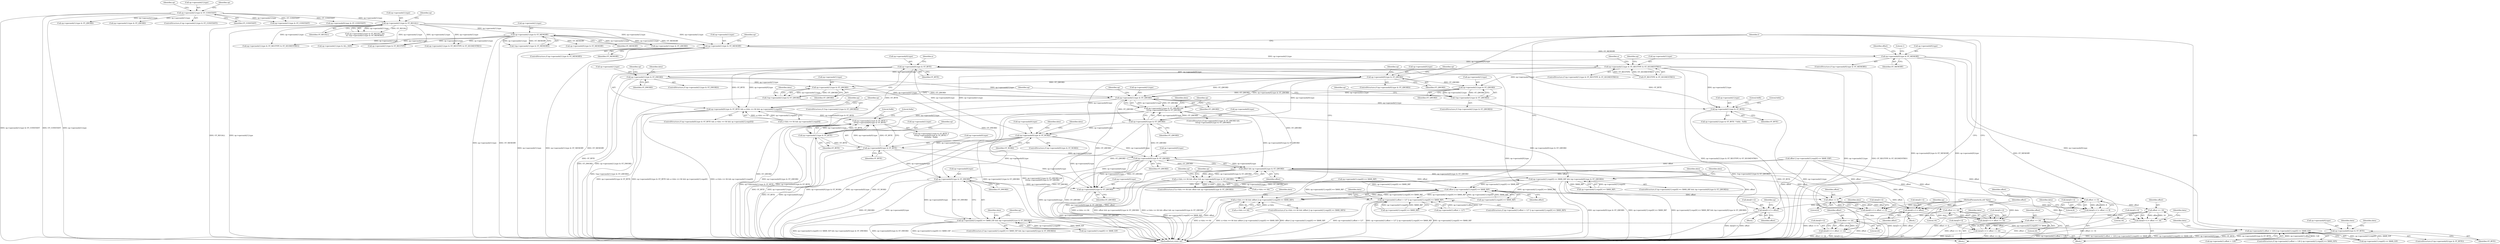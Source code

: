digraph "0_radare2_f17bfd9f1da05f30f23a4dd05e9d2363e1406948@API" {
"1001988" [label="(Call,op->operands[1].type & OT_MEMORY)"];
"1001264" [label="(Call,op->operands[1].type & OT_MEMORY)"];
"1001254" [label="(Call,op->operands[1].type & OT_REGALL)"];
"1000132" [label="(Call,op->operands[1].type & OT_CONSTANT)"];
"1001999" [label="(Call,op->operands[0].type & OT_MEMORY)"];
"1002066" [label="(Call,op->operands[0].type & OT_BYTE)"];
"1002163" [label="(Call,op->operands[0].type & OT_BYTE)"];
"1002162" [label="(Call,op->operands[0].type & OT_BYTE && a->bits == 64 && op->operands[1].regs[0])"];
"1002515" [label="(Call,op->operands[1].type & OT_BYTE ||\n\t\t\t\top->operands[0].type & OT_BYTE)"];
"1002361" [label="(Call,op->operands[0].type & OT_QWORD)"];
"1002373" [label="(Call,op->operands[1].type & OT_QWORD)"];
"1002372" [label="(Call,!(op->operands[1].type & OT_QWORD))"];
"1002448" [label="(Call,op->operands[1].type & OT_QWORD)"];
"1002447" [label="(Call,op->operands[1].type & OT_QWORD &&\n\t\t\t\top->operands[0].type & OT_QWORD)"];
"1002869" [label="(Call,offset && op->operands[0].type & OT_QWORD)"];
"1002863" [label="(Call,a->bits == 64 && offset && op->operands[0].type & OT_QWORD)"];
"1003004" [label="(Call,op->operands[1].regs[0] == X86R_RIP && (op->operands[0].type & OT_QWORD))"];
"1003147" [label="(Call,offset || op->operands[1].regs[0] == X86R_RIP)"];
"1003141" [label="(Call,a->bits == 64 && (offset || op->operands[1].regs[0] == X86R_RIP))"];
"1003161" [label="(Call,data[l++] = offset)"];
"1003168" [label="(Call,op->operands[1].offset > 127 || op->operands[1].regs[0] == X86R_RIP)"];
"1003195" [label="(Call,offset >> 8)"];
"1003190" [label="(Call,data[l++] = offset >> 8)"];
"1003203" [label="(Call,offset >> 16)"];
"1003198" [label="(Call,data[l++] = offset >> 16)"];
"1003211" [label="(Call,offset >> 24)"];
"1003206" [label="(Call,data[l++] = offset >> 24)"];
"1003086" [label="(Call,data[l++] = offset)"];
"1003120" [label="(Call,offset >> 8)"];
"1003115" [label="(Call,data[l++] = offset >> 8)"];
"1003128" [label="(Call,offset >> 16)"];
"1003123" [label="(Call,data[l++] = offset >> 16)"];
"1003136" [label="(Call,offset >> 24)"];
"1003131" [label="(Call,data[l++] = offset >> 24)"];
"1002457" [label="(Call,op->operands[0].type & OT_QWORD)"];
"1002474" [label="(Call,op->operands[0].type & OT_WORD)"];
"1002525" [label="(Call,op->operands[0].type & OT_BYTE)"];
"1002871" [label="(Call,op->operands[0].type & OT_QWORD)"];
"1002986" [label="(Call,op->operands[0].type & OT_DWORD)"];
"1002974" [label="(Call,op->operands[1].regs[0] == X86R_EIP && (op->operands[0].type & OT_DWORD))"];
"1003093" [label="(Call,op->operands[1].offset > 128 || op->operands[1].regs[0] == X86R_EIP)"];
"1003016" [label="(Call,op->operands[0].type & OT_QWORD)"];
"1002496" [label="(Call,op->operands[1].type & OT_BYTE)"];
"1002516" [label="(Call,op->operands[1].type & OT_BYTE)"];
"1002430" [label="(Call,op->operands[1].type & OT_QWORD)"];
"1002429" [label="(Call,!(op->operands[1].type & OT_QWORD))"];
"1002255" [label="(Call,op->operands[1].type & OT_REGTYPE & OT_SEGMENTREG)"];
"1002411" [label="(Call,op->operands[1].type & OT_DWORD)"];
"1003036" [label="(Identifier,data)"];
"1002474" [label="(Call,op->operands[0].type & OT_WORD)"];
"1003133" [label="(Identifier,data)"];
"1002447" [label="(Call,op->operands[1].type & OT_QWORD &&\n\t\t\t\top->operands[0].type & OT_QWORD)"];
"1002066" [label="(Call,op->operands[0].type & OT_BYTE)"];
"1003211" [label="(Call,offset >> 24)"];
"1002259" [label="(Identifier,op)"];
"1001528" [label="(Call,op->operands[1].type & OT_REGTYPE & OT_SEGMENTREG)"];
"1002475" [label="(Call,op->operands[0].type)"];
"1003016" [label="(Call,op->operands[0].type & OT_QWORD)"];
"1003161" [label="(Call,data[l++] = offset)"];
"1003166" [label="(Identifier,offset)"];
"1002831" [label="(Call,offset || op->operands[1].regs[0] == X86R_EBP)"];
"1002448" [label="(Call,op->operands[1].type & OT_QWORD)"];
"1002533" [label="(Identifier,OT_BYTE)"];
"1002506" [label="(Literal,0x8b)"];
"1002870" [label="(Identifier,offset)"];
"1003207" [label="(Call,data[l++])"];
"1003087" [label="(Call,data[l++])"];
"1003208" [label="(Identifier,data)"];
"1002007" [label="(Identifier,OT_MEMORY)"];
"1002410" [label="(ControlStructure,if (op->operands[1].type & OT_DWORD))"];
"1002994" [label="(Identifier,OT_DWORD)"];
"1002534" [label="(Literal,0x8a)"];
"1003005" [label="(Call,op->operands[1].regs[0] == X86R_RIP)"];
"1003093" [label="(Call,op->operands[1].offset > 128 || op->operands[1].regs[0] == X86R_EIP)"];
"1003189" [label="(Block,)"];
"1002377" [label="(Identifier,op)"];
"1002535" [label="(Literal,0x8b)"];
"1002505" [label="(Literal,0x8a)"];
"1002373" [label="(Call,op->operands[1].type & OT_QWORD)"];
"1003086" [label="(Call,data[l++] = offset)"];
"1001987" [label="(ControlStructure,if (op->operands[1].type & OT_MEMORY))"];
"1002864" [label="(Call,a->bits == 64)"];
"1000132" [label="(Call,op->operands[1].type & OT_CONSTANT)"];
"1003199" [label="(Call,data[l++])"];
"1003092" [label="(ControlStructure,if (op->operands[1].offset > 128 || op->operands[1].regs[0] == X86R_EIP))"];
"1002511" [label="(Identifier,data)"];
"1002430" [label="(Call,op->operands[1].type & OT_QWORD)"];
"1002871" [label="(Call,op->operands[0].type & OT_QWORD)"];
"1001394" [label="(Call,op->operands[1].type & OT_QWORD)"];
"1003028" [label="(Identifier,data)"];
"1003122" [label="(Literal,8)"];
"1003120" [label="(Call,offset >> 8)"];
"1002465" [label="(Identifier,OT_QWORD)"];
"1002163" [label="(Call,op->operands[0].type & OT_BYTE)"];
"1001268" [label="(Identifier,op)"];
"1003149" [label="(Call,op->operands[1].regs[0] == X86R_RIP)"];
"1003116" [label="(Call,data[l++])"];
"1001275" [label="(Call,op->operands[0].type & OT_CONSTANT)"];
"1002389" [label="(Identifier,op)"];
"1003132" [label="(Call,data[l++])"];
"1003216" [label="(MethodReturn,static int)"];
"1003160" [label="(Block,)"];
"1002161" [label="(ControlStructure,if (op->operands[0].type & OT_BYTE && a->bits == 64 && op->operands[1].regs[0]))"];
"1002495" [label="(Call,op->operands[1].type & OT_BYTE ? 0x8a : 0x8b)"];
"1002458" [label="(Call,op->operands[0].type)"];
"1002526" [label="(Call,op->operands[0].type)"];
"1003137" [label="(Identifier,offset)"];
"1003130" [label="(Literal,16)"];
"1002496" [label="(Call,op->operands[1].type & OT_BYTE)"];
"1001265" [label="(Call,op->operands[1].type)"];
"1002164" [label="(Call,op->operands[0].type)"];
"1002482" [label="(Identifier,OT_WORD)"];
"1002429" [label="(Call,!(op->operands[1].type & OT_QWORD))"];
"1002074" [label="(Identifier,OT_BYTE)"];
"1002171" [label="(Identifier,OT_BYTE)"];
"1002172" [label="(Call,a->bits == 64 && op->operands[1].regs[0])"];
"1002469" [label="(Identifier,data)"];
"1002360" [label="(ControlStructure,if (op->operands[0].type & OT_QWORD))"];
"1002986" [label="(Call,op->operands[0].type & OT_DWORD)"];
"1002254" [label="(ControlStructure,if (op->operands[1].type & OT_REGTYPE & OT_SEGMENTREG))"];
"1002515" [label="(Call,op->operands[1].type & OT_BYTE ||\n\t\t\t\top->operands[0].type & OT_BYTE)"];
"1003197" [label="(Literal,8)"];
"1002442" [label="(Identifier,data)"];
"1002486" [label="(Identifier,data)"];
"1002438" [label="(Identifier,OT_QWORD)"];
"1002067" [label="(Call,op->operands[0].type)"];
"1002882" [label="(Call,op->operands[1].regs[0] == X86R_RIP)"];
"1001996" [label="(Identifier,OT_MEMORY)"];
"1002457" [label="(Call,op->operands[0].type & OT_QWORD)"];
"1003167" [label="(ControlStructure,if (op->operands[1].offset > 127 || op->operands[1].regs[0] == X86R_RIP))"];
"1002998" [label="(Identifier,data)"];
"1001263" [label="(Call,!(op->operands[1].type & OT_MEMORY))"];
"1002256" [label="(Call,op->operands[1].type)"];
"1001989" [label="(Call,op->operands[1].type)"];
"1002887" [label="(Identifier,op)"];
"1002415" [label="(Identifier,op)"];
"1002525" [label="(Call,op->operands[0].type & OT_BYTE)"];
"1003010" [label="(Identifier,op)"];
"1003168" [label="(Call,op->operands[1].offset > 127 || op->operands[1].regs[0] == X86R_RIP)"];
"1000226" [label="(Call,op->operands[1].type & OT_QWORD)"];
"1002003" [label="(Identifier,op)"];
"1000361" [label="(Call,op->operands[1].type & OT_QWORD)"];
"1002975" [label="(Call,op->operands[1].regs[0] == X86R_EIP)"];
"1003128" [label="(Call,offset >> 16)"];
"1002381" [label="(Identifier,OT_QWORD)"];
"1002255" [label="(Call,op->operands[1].type & OT_REGTYPE & OT_SEGMENTREG)"];
"1003212" [label="(Identifier,offset)"];
"1002478" [label="(Identifier,op)"];
"1001998" [label="(ControlStructure,if (op->operands[0].type & OT_MEMORY))"];
"1003205" [label="(Literal,16)"];
"1003142" [label="(Call,a->bits == 64)"];
"1001301" [label="(Call,op->operands[1].type & OT_REGTYPE & OT_SEGMENTREG)"];
"1003192" [label="(Identifier,data)"];
"1003198" [label="(Call,data[l++] = offset >> 16)"];
"1003190" [label="(Call,data[l++] = offset >> 8)"];
"1001999" [label="(Call,op->operands[0].type & OT_MEMORY)"];
"1002524" [label="(Identifier,OT_BYTE)"];
"1003114" [label="(Block,)"];
"1003098" [label="(Identifier,op)"];
"1001262" [label="(Identifier,OT_REGALL)"];
"1002862" [label="(ControlStructure,if (a->bits == 64 && offset && op->operands[0].type & OT_QWORD))"];
"1000104" [label="(MethodParameterIn,ut8 *data)"];
"1003131" [label="(Call,data[l++] = offset >> 24)"];
"1002516" [label="(Call,op->operands[1].type & OT_BYTE)"];
"1002517" [label="(Call,op->operands[1].type)"];
"1002879" [label="(Identifier,OT_QWORD)"];
"1002078" [label="(Identifier,data)"];
"1003162" [label="(Call,data[l++])"];
"1000147" [label="(Identifier,op)"];
"1001253" [label="(Call,op->operands[1].type & OT_REGALL &&\n\t\t\t !(op->operands[1].type & OT_MEMORY))"];
"1001254" [label="(Call,op->operands[1].type & OT_REGALL)"];
"1003121" [label="(Identifier,offset)"];
"1002987" [label="(Call,op->operands[0].type)"];
"1000133" [label="(Call,op->operands[1].type)"];
"1000131" [label="(ControlStructure,if (op->operands[1].type & OT_CONSTANT))"];
"1003103" [label="(Call,op->operands[1].regs[0] == X86R_EIP)"];
"1001264" [label="(Call,op->operands[1].type & OT_MEMORY)"];
"1003203" [label="(Call,offset >> 16)"];
"1002374" [label="(Call,op->operands[1].type)"];
"1002974" [label="(Call,op->operands[1].regs[0] == X86R_EIP && (op->operands[0].type & OT_DWORD))"];
"1002175" [label="(Identifier,a)"];
"1003147" [label="(Call,offset || op->operands[1].regs[0] == X86R_RIP)"];
"1002065" [label="(ControlStructure,if (op->operands[0].type & OT_BYTE))"];
"1003200" [label="(Identifier,data)"];
"1003141" [label="(Call,a->bits == 64 && (offset || op->operands[1].regs[0] == X86R_RIP))"];
"1003117" [label="(Identifier,data)"];
"1002195" [label="(Identifier,op)"];
"1003129" [label="(Identifier,offset)"];
"1002423" [label="(Identifier,data)"];
"1001988" [label="(Call,op->operands[1].type & OT_MEMORY)"];
"1002514" [label="(Call,(op->operands[1].type & OT_BYTE ||\n\t\t\t\top->operands[0].type & OT_BYTE) ?\n\t\t\t\t0x8a : 0x8b)"];
"1002162" [label="(Call,op->operands[0].type & OT_BYTE && a->bits == 64 && op->operands[1].regs[0])"];
"1003091" [label="(Identifier,offset)"];
"1002369" [label="(Identifier,OT_QWORD)"];
"1002504" [label="(Identifier,OT_BYTE)"];
"1002456" [label="(Identifier,OT_QWORD)"];
"1003178" [label="(Call,op->operands[1].regs[0] == X86R_RIP)"];
"1003004" [label="(Call,op->operands[1].regs[0] == X86R_RIP && (op->operands[0].type & OT_QWORD))"];
"1002263" [label="(Call,OT_REGTYPE & OT_SEGMENTREG)"];
"1002356" [label="(Identifier,a)"];
"1003124" [label="(Call,data[l++])"];
"1002361" [label="(Call,op->operands[0].type & OT_QWORD)"];
"1003003" [label="(ControlStructure,if (op->operands[1].regs[0] == X86R_RIP && (op->operands[0].type & OT_QWORD)))"];
"1002411" [label="(Call,op->operands[1].type & OT_DWORD)"];
"1002980" [label="(Identifier,op)"];
"1002000" [label="(Call,op->operands[0].type)"];
"1003085" [label="(Block,)"];
"1003123" [label="(Call,data[l++] = offset >> 16)"];
"1002473" [label="(ControlStructure,if (op->operands[0].type & OT_WORD))"];
"1002412" [label="(Call,op->operands[1].type)"];
"1002086" [label="(Identifier,data)"];
"1003140" [label="(ControlStructure,if (a->bits == 64 && (offset || op->operands[1].regs[0] == X86R_RIP)))"];
"1001255" [label="(Call,op->operands[1].type)"];
"1002461" [label="(Identifier,op)"];
"1002428" [label="(ControlStructure,if (!(op->operands[1].type & OT_QWORD)))"];
"1001676" [label="(Call,op->operands[0].type & OT_MEMORY)"];
"1003215" [label="(Identifier,l)"];
"1003196" [label="(Identifier,offset)"];
"1002431" [label="(Call,op->operands[1].type)"];
"1003125" [label="(Identifier,data)"];
"1003163" [label="(Identifier,data)"];
"1003206" [label="(Call,data[l++] = offset >> 24)"];
"1003138" [label="(Literal,24)"];
"1003213" [label="(Literal,24)"];
"1001272" [label="(Identifier,OT_MEMORY)"];
"1002372" [label="(Call,!(op->operands[1].type & OT_QWORD))"];
"1000140" [label="(Identifier,OT_CONSTANT)"];
"1003204" [label="(Identifier,offset)"];
"1002872" [label="(Call,op->operands[0].type)"];
"1002013" [label="(Identifier,offset)"];
"1002362" [label="(Call,op->operands[0].type)"];
"1002434" [label="(Identifier,op)"];
"1002863" [label="(Call,a->bits == 64 && offset && op->operands[0].type & OT_QWORD)"];
"1002419" [label="(Identifier,OT_DWORD)"];
"1003173" [label="(Identifier,op)"];
"1002497" [label="(Call,op->operands[1].type)"];
"1002446" [label="(ControlStructure,if (op->operands[1].type & OT_QWORD &&\n\t\t\t\top->operands[0].type & OT_QWORD))"];
"1002011" [label="(Literal,1)"];
"1002273" [label="(Identifier,op)"];
"1003115" [label="(Call,data[l++] = offset >> 8)"];
"1002869" [label="(Call,offset && op->operands[0].type & OT_QWORD)"];
"1002452" [label="(Identifier,op)"];
"1003191" [label="(Call,data[l++])"];
"1003024" [label="(Identifier,OT_QWORD)"];
"1002449" [label="(Call,op->operands[1].type)"];
"1003094" [label="(Call,op->operands[1].offset > 128)"];
"1001258" [label="(Identifier,op)"];
"1002973" [label="(ControlStructure,if (op->operands[1].regs[0] == X86R_EIP && (op->operands[0].type & OT_DWORD)))"];
"1003148" [label="(Identifier,offset)"];
"1003169" [label="(Call,op->operands[1].offset > 127)"];
"1003136" [label="(Call,offset >> 24)"];
"1003017" [label="(Call,op->operands[0].type)"];
"1002529" [label="(Identifier,op)"];
"1001349" [label="(Call,op->operands[1].type & ALL_SIZE)"];
"1000239" [label="(Call,op->operands[1].type & OT_CONSTANT)"];
"1002371" [label="(ControlStructure,if (!(op->operands[1].type & OT_QWORD)))"];
"1001327" [label="(Call,op->operands[1].type & OT_REGTYPE)"];
"1003195" [label="(Call,offset >> 8)"];
"1001988" -> "1001987"  [label="AST: "];
"1001988" -> "1001996"  [label="CFG: "];
"1001989" -> "1001988"  [label="AST: "];
"1001996" -> "1001988"  [label="AST: "];
"1002003" -> "1001988"  [label="CFG: "];
"1003215" -> "1001988"  [label="CFG: "];
"1001988" -> "1003216"  [label="DDG: op->operands[1].type"];
"1001988" -> "1003216"  [label="DDG: op->operands[1].type & OT_MEMORY"];
"1001988" -> "1003216"  [label="DDG: OT_MEMORY"];
"1001264" -> "1001988"  [label="DDG: op->operands[1].type"];
"1001264" -> "1001988"  [label="DDG: OT_MEMORY"];
"1001254" -> "1001988"  [label="DDG: op->operands[1].type"];
"1001988" -> "1001999"  [label="DDG: OT_MEMORY"];
"1001988" -> "1002255"  [label="DDG: op->operands[1].type"];
"1001264" -> "1001263"  [label="AST: "];
"1001264" -> "1001272"  [label="CFG: "];
"1001265" -> "1001264"  [label="AST: "];
"1001272" -> "1001264"  [label="AST: "];
"1001263" -> "1001264"  [label="CFG: "];
"1001264" -> "1003216"  [label="DDG: op->operands[1].type"];
"1001264" -> "1003216"  [label="DDG: OT_MEMORY"];
"1001264" -> "1001263"  [label="DDG: op->operands[1].type"];
"1001264" -> "1001263"  [label="DDG: OT_MEMORY"];
"1001254" -> "1001264"  [label="DDG: op->operands[1].type"];
"1001264" -> "1001301"  [label="DDG: op->operands[1].type"];
"1001264" -> "1001327"  [label="DDG: op->operands[1].type"];
"1001264" -> "1001349"  [label="DDG: op->operands[1].type"];
"1001264" -> "1001394"  [label="DDG: op->operands[1].type"];
"1001264" -> "1001528"  [label="DDG: op->operands[1].type"];
"1001264" -> "1001676"  [label="DDG: OT_MEMORY"];
"1001254" -> "1001253"  [label="AST: "];
"1001254" -> "1001262"  [label="CFG: "];
"1001255" -> "1001254"  [label="AST: "];
"1001262" -> "1001254"  [label="AST: "];
"1001268" -> "1001254"  [label="CFG: "];
"1001253" -> "1001254"  [label="CFG: "];
"1001254" -> "1003216"  [label="DDG: OT_REGALL"];
"1001254" -> "1003216"  [label="DDG: op->operands[1].type"];
"1001254" -> "1001253"  [label="DDG: op->operands[1].type"];
"1001254" -> "1001253"  [label="DDG: OT_REGALL"];
"1000132" -> "1001254"  [label="DDG: op->operands[1].type"];
"1001254" -> "1001301"  [label="DDG: op->operands[1].type"];
"1001254" -> "1001327"  [label="DDG: op->operands[1].type"];
"1001254" -> "1001349"  [label="DDG: op->operands[1].type"];
"1001254" -> "1001394"  [label="DDG: op->operands[1].type"];
"1001254" -> "1001528"  [label="DDG: op->operands[1].type"];
"1000132" -> "1000131"  [label="AST: "];
"1000132" -> "1000140"  [label="CFG: "];
"1000133" -> "1000132"  [label="AST: "];
"1000140" -> "1000132"  [label="AST: "];
"1000147" -> "1000132"  [label="CFG: "];
"1001258" -> "1000132"  [label="CFG: "];
"1000132" -> "1003216"  [label="DDG: op->operands[1].type & OT_CONSTANT"];
"1000132" -> "1003216"  [label="DDG: OT_CONSTANT"];
"1000132" -> "1003216"  [label="DDG: op->operands[1].type"];
"1000132" -> "1000226"  [label="DDG: op->operands[1].type"];
"1000132" -> "1000239"  [label="DDG: op->operands[1].type"];
"1000132" -> "1000239"  [label="DDG: OT_CONSTANT"];
"1000132" -> "1000361"  [label="DDG: op->operands[1].type"];
"1000132" -> "1001275"  [label="DDG: OT_CONSTANT"];
"1001999" -> "1001998"  [label="AST: "];
"1001999" -> "1002007"  [label="CFG: "];
"1002000" -> "1001999"  [label="AST: "];
"1002007" -> "1001999"  [label="AST: "];
"1002011" -> "1001999"  [label="CFG: "];
"1002013" -> "1001999"  [label="CFG: "];
"1001999" -> "1003216"  [label="DDG: OT_MEMORY"];
"1001999" -> "1003216"  [label="DDG: op->operands[0].type & OT_MEMORY"];
"1001999" -> "1003216"  [label="DDG: op->operands[0].type"];
"1001999" -> "1002066"  [label="DDG: op->operands[0].type"];
"1001999" -> "1002163"  [label="DDG: op->operands[0].type"];
"1002066" -> "1002065"  [label="AST: "];
"1002066" -> "1002074"  [label="CFG: "];
"1002067" -> "1002066"  [label="AST: "];
"1002074" -> "1002066"  [label="AST: "];
"1002078" -> "1002066"  [label="CFG: "];
"1002086" -> "1002066"  [label="CFG: "];
"1002066" -> "1003216"  [label="DDG: op->operands[0].type"];
"1002066" -> "1003216"  [label="DDG: OT_BYTE"];
"1002066" -> "1003216"  [label="DDG: op->operands[0].type & OT_BYTE"];
"1002163" -> "1002162"  [label="AST: "];
"1002163" -> "1002171"  [label="CFG: "];
"1002164" -> "1002163"  [label="AST: "];
"1002171" -> "1002163"  [label="AST: "];
"1002175" -> "1002163"  [label="CFG: "];
"1002162" -> "1002163"  [label="CFG: "];
"1002163" -> "1003216"  [label="DDG: OT_BYTE"];
"1002163" -> "1003216"  [label="DDG: op->operands[0].type"];
"1002163" -> "1002162"  [label="DDG: op->operands[0].type"];
"1002163" -> "1002162"  [label="DDG: OT_BYTE"];
"1002163" -> "1002361"  [label="DDG: op->operands[0].type"];
"1002163" -> "1002474"  [label="DDG: op->operands[0].type"];
"1002163" -> "1002496"  [label="DDG: OT_BYTE"];
"1002163" -> "1002516"  [label="DDG: OT_BYTE"];
"1002162" -> "1002161"  [label="AST: "];
"1002162" -> "1002172"  [label="CFG: "];
"1002172" -> "1002162"  [label="AST: "];
"1002195" -> "1002162"  [label="CFG: "];
"1002259" -> "1002162"  [label="CFG: "];
"1002162" -> "1003216"  [label="DDG: op->operands[0].type & OT_BYTE && a->bits == 64 && op->operands[1].regs[0]"];
"1002162" -> "1003216"  [label="DDG: a->bits == 64 && op->operands[1].regs[0]"];
"1002162" -> "1003216"  [label="DDG: op->operands[0].type & OT_BYTE"];
"1002172" -> "1002162"  [label="DDG: a->bits == 64"];
"1002172" -> "1002162"  [label="DDG: op->operands[1].regs[0]"];
"1002162" -> "1002515"  [label="DDG: op->operands[0].type & OT_BYTE"];
"1002515" -> "1002514"  [label="AST: "];
"1002515" -> "1002516"  [label="CFG: "];
"1002515" -> "1002525"  [label="CFG: "];
"1002516" -> "1002515"  [label="AST: "];
"1002525" -> "1002515"  [label="AST: "];
"1002534" -> "1002515"  [label="CFG: "];
"1002535" -> "1002515"  [label="CFG: "];
"1002515" -> "1003216"  [label="DDG: op->operands[1].type & OT_BYTE"];
"1002515" -> "1003216"  [label="DDG: op->operands[0].type & OT_BYTE"];
"1002516" -> "1002515"  [label="DDG: op->operands[1].type"];
"1002516" -> "1002515"  [label="DDG: OT_BYTE"];
"1002525" -> "1002515"  [label="DDG: op->operands[0].type"];
"1002525" -> "1002515"  [label="DDG: OT_BYTE"];
"1002361" -> "1002360"  [label="AST: "];
"1002361" -> "1002369"  [label="CFG: "];
"1002362" -> "1002361"  [label="AST: "];
"1002369" -> "1002361"  [label="AST: "];
"1002377" -> "1002361"  [label="CFG: "];
"1002415" -> "1002361"  [label="CFG: "];
"1002361" -> "1002373"  [label="DDG: OT_QWORD"];
"1002361" -> "1002430"  [label="DDG: OT_QWORD"];
"1002361" -> "1002448"  [label="DDG: OT_QWORD"];
"1002361" -> "1002447"  [label="DDG: op->operands[0].type & OT_QWORD"];
"1002361" -> "1002457"  [label="DDG: op->operands[0].type"];
"1002361" -> "1002474"  [label="DDG: op->operands[0].type"];
"1002373" -> "1002372"  [label="AST: "];
"1002373" -> "1002381"  [label="CFG: "];
"1002374" -> "1002373"  [label="AST: "];
"1002381" -> "1002373"  [label="AST: "];
"1002372" -> "1002373"  [label="CFG: "];
"1002373" -> "1002372"  [label="DDG: op->operands[1].type"];
"1002373" -> "1002372"  [label="DDG: OT_QWORD"];
"1002255" -> "1002373"  [label="DDG: op->operands[1].type"];
"1002373" -> "1002448"  [label="DDG: op->operands[1].type"];
"1002373" -> "1002448"  [label="DDG: OT_QWORD"];
"1002372" -> "1002371"  [label="AST: "];
"1002389" -> "1002372"  [label="CFG: "];
"1002452" -> "1002372"  [label="CFG: "];
"1002372" -> "1003216"  [label="DDG: !(op->operands[1].type & OT_QWORD)"];
"1002448" -> "1002447"  [label="AST: "];
"1002448" -> "1002456"  [label="CFG: "];
"1002449" -> "1002448"  [label="AST: "];
"1002456" -> "1002448"  [label="AST: "];
"1002461" -> "1002448"  [label="CFG: "];
"1002447" -> "1002448"  [label="CFG: "];
"1002448" -> "1003216"  [label="DDG: OT_QWORD"];
"1002448" -> "1002447"  [label="DDG: op->operands[1].type"];
"1002448" -> "1002447"  [label="DDG: OT_QWORD"];
"1002430" -> "1002448"  [label="DDG: op->operands[1].type"];
"1002430" -> "1002448"  [label="DDG: OT_QWORD"];
"1002411" -> "1002448"  [label="DDG: op->operands[1].type"];
"1002448" -> "1002457"  [label="DDG: OT_QWORD"];
"1002448" -> "1002496"  [label="DDG: op->operands[1].type"];
"1002448" -> "1002516"  [label="DDG: op->operands[1].type"];
"1002448" -> "1002871"  [label="DDG: OT_QWORD"];
"1002448" -> "1003016"  [label="DDG: OT_QWORD"];
"1002447" -> "1002446"  [label="AST: "];
"1002447" -> "1002457"  [label="CFG: "];
"1002457" -> "1002447"  [label="AST: "];
"1002469" -> "1002447"  [label="CFG: "];
"1002478" -> "1002447"  [label="CFG: "];
"1002447" -> "1003216"  [label="DDG: op->operands[0].type & OT_QWORD"];
"1002447" -> "1003216"  [label="DDG: op->operands[1].type & OT_QWORD"];
"1002447" -> "1003216"  [label="DDG: op->operands[1].type & OT_QWORD &&\n\t\t\t\top->operands[0].type & OT_QWORD"];
"1002457" -> "1002447"  [label="DDG: op->operands[0].type"];
"1002457" -> "1002447"  [label="DDG: OT_QWORD"];
"1002447" -> "1002869"  [label="DDG: op->operands[0].type & OT_QWORD"];
"1002447" -> "1003004"  [label="DDG: op->operands[0].type & OT_QWORD"];
"1002869" -> "1002863"  [label="AST: "];
"1002869" -> "1002870"  [label="CFG: "];
"1002869" -> "1002871"  [label="CFG: "];
"1002870" -> "1002869"  [label="AST: "];
"1002871" -> "1002869"  [label="AST: "];
"1002863" -> "1002869"  [label="CFG: "];
"1002869" -> "1003216"  [label="DDG: op->operands[0].type & OT_QWORD"];
"1002869" -> "1003216"  [label="DDG: offset"];
"1002869" -> "1002863"  [label="DDG: offset"];
"1002869" -> "1002863"  [label="DDG: op->operands[0].type & OT_QWORD"];
"1002831" -> "1002869"  [label="DDG: offset"];
"1002871" -> "1002869"  [label="DDG: op->operands[0].type"];
"1002871" -> "1002869"  [label="DDG: OT_QWORD"];
"1002869" -> "1003004"  [label="DDG: op->operands[0].type & OT_QWORD"];
"1002869" -> "1003086"  [label="DDG: offset"];
"1002869" -> "1003120"  [label="DDG: offset"];
"1002869" -> "1003147"  [label="DDG: offset"];
"1002869" -> "1003161"  [label="DDG: offset"];
"1002869" -> "1003195"  [label="DDG: offset"];
"1002863" -> "1002862"  [label="AST: "];
"1002863" -> "1002864"  [label="CFG: "];
"1002864" -> "1002863"  [label="AST: "];
"1002887" -> "1002863"  [label="CFG: "];
"1002980" -> "1002863"  [label="CFG: "];
"1002863" -> "1003216"  [label="DDG: a->bits == 64"];
"1002863" -> "1003216"  [label="DDG: offset && op->operands[0].type & OT_QWORD"];
"1002863" -> "1003216"  [label="DDG: a->bits == 64 && offset && op->operands[0].type & OT_QWORD"];
"1002864" -> "1002863"  [label="DDG: a->bits"];
"1002864" -> "1002863"  [label="DDG: 64"];
"1003004" -> "1003003"  [label="AST: "];
"1003004" -> "1003005"  [label="CFG: "];
"1003004" -> "1003016"  [label="CFG: "];
"1003005" -> "1003004"  [label="AST: "];
"1003016" -> "1003004"  [label="AST: "];
"1003028" -> "1003004"  [label="CFG: "];
"1003036" -> "1003004"  [label="CFG: "];
"1003004" -> "1003216"  [label="DDG: op->operands[1].regs[0] == X86R_RIP && (op->operands[0].type & OT_QWORD)"];
"1003004" -> "1003216"  [label="DDG: op->operands[0].type & OT_QWORD"];
"1003004" -> "1003216"  [label="DDG: op->operands[1].regs[0] == X86R_RIP"];
"1003005" -> "1003004"  [label="DDG: op->operands[1].regs[0]"];
"1003005" -> "1003004"  [label="DDG: X86R_RIP"];
"1003016" -> "1003004"  [label="DDG: op->operands[0].type"];
"1003016" -> "1003004"  [label="DDG: OT_QWORD"];
"1003004" -> "1003147"  [label="DDG: op->operands[1].regs[0] == X86R_RIP"];
"1003004" -> "1003168"  [label="DDG: op->operands[1].regs[0] == X86R_RIP"];
"1003147" -> "1003141"  [label="AST: "];
"1003147" -> "1003148"  [label="CFG: "];
"1003147" -> "1003149"  [label="CFG: "];
"1003148" -> "1003147"  [label="AST: "];
"1003149" -> "1003147"  [label="AST: "];
"1003141" -> "1003147"  [label="CFG: "];
"1003147" -> "1003216"  [label="DDG: op->operands[1].regs[0] == X86R_RIP"];
"1003147" -> "1003216"  [label="DDG: offset"];
"1003147" -> "1003141"  [label="DDG: offset"];
"1003147" -> "1003141"  [label="DDG: op->operands[1].regs[0] == X86R_RIP"];
"1002831" -> "1003147"  [label="DDG: offset"];
"1003149" -> "1003147"  [label="DDG: op->operands[1].regs[0]"];
"1003149" -> "1003147"  [label="DDG: X86R_RIP"];
"1002882" -> "1003147"  [label="DDG: op->operands[1].regs[0] == X86R_RIP"];
"1003147" -> "1003161"  [label="DDG: offset"];
"1003147" -> "1003168"  [label="DDG: op->operands[1].regs[0] == X86R_RIP"];
"1003147" -> "1003195"  [label="DDG: offset"];
"1003141" -> "1003140"  [label="AST: "];
"1003141" -> "1003142"  [label="CFG: "];
"1003142" -> "1003141"  [label="AST: "];
"1003163" -> "1003141"  [label="CFG: "];
"1003215" -> "1003141"  [label="CFG: "];
"1003141" -> "1003216"  [label="DDG: a->bits == 64 && (offset || op->operands[1].regs[0] == X86R_RIP)"];
"1003141" -> "1003216"  [label="DDG: offset || op->operands[1].regs[0] == X86R_RIP"];
"1003141" -> "1003216"  [label="DDG: a->bits == 64"];
"1003142" -> "1003141"  [label="DDG: a->bits"];
"1003142" -> "1003141"  [label="DDG: 64"];
"1003161" -> "1003160"  [label="AST: "];
"1003161" -> "1003166"  [label="CFG: "];
"1003162" -> "1003161"  [label="AST: "];
"1003166" -> "1003161"  [label="AST: "];
"1003173" -> "1003161"  [label="CFG: "];
"1003161" -> "1003216"  [label="DDG: data[l++]"];
"1003161" -> "1003216"  [label="DDG: offset"];
"1002831" -> "1003161"  [label="DDG: offset"];
"1000104" -> "1003161"  [label="DDG: data"];
"1003168" -> "1003167"  [label="AST: "];
"1003168" -> "1003169"  [label="CFG: "];
"1003168" -> "1003178"  [label="CFG: "];
"1003169" -> "1003168"  [label="AST: "];
"1003178" -> "1003168"  [label="AST: "];
"1003192" -> "1003168"  [label="CFG: "];
"1003215" -> "1003168"  [label="CFG: "];
"1003168" -> "1003216"  [label="DDG: op->operands[1].offset > 127"];
"1003168" -> "1003216"  [label="DDG: op->operands[1].offset > 127 || op->operands[1].regs[0] == X86R_RIP"];
"1003168" -> "1003216"  [label="DDG: op->operands[1].regs[0] == X86R_RIP"];
"1003169" -> "1003168"  [label="DDG: op->operands[1].offset"];
"1003169" -> "1003168"  [label="DDG: 127"];
"1002882" -> "1003168"  [label="DDG: op->operands[1].regs[0] == X86R_RIP"];
"1003178" -> "1003168"  [label="DDG: op->operands[1].regs[0]"];
"1003178" -> "1003168"  [label="DDG: X86R_RIP"];
"1003195" -> "1003190"  [label="AST: "];
"1003195" -> "1003197"  [label="CFG: "];
"1003196" -> "1003195"  [label="AST: "];
"1003197" -> "1003195"  [label="AST: "];
"1003190" -> "1003195"  [label="CFG: "];
"1003195" -> "1003190"  [label="DDG: offset"];
"1003195" -> "1003190"  [label="DDG: 8"];
"1002831" -> "1003195"  [label="DDG: offset"];
"1003195" -> "1003203"  [label="DDG: offset"];
"1003190" -> "1003189"  [label="AST: "];
"1003191" -> "1003190"  [label="AST: "];
"1003200" -> "1003190"  [label="CFG: "];
"1003190" -> "1003216"  [label="DDG: offset >> 8"];
"1000104" -> "1003190"  [label="DDG: data"];
"1003203" -> "1003198"  [label="AST: "];
"1003203" -> "1003205"  [label="CFG: "];
"1003204" -> "1003203"  [label="AST: "];
"1003205" -> "1003203"  [label="AST: "];
"1003198" -> "1003203"  [label="CFG: "];
"1003203" -> "1003198"  [label="DDG: offset"];
"1003203" -> "1003198"  [label="DDG: 16"];
"1003203" -> "1003211"  [label="DDG: offset"];
"1003198" -> "1003189"  [label="AST: "];
"1003199" -> "1003198"  [label="AST: "];
"1003208" -> "1003198"  [label="CFG: "];
"1003198" -> "1003216"  [label="DDG: offset >> 16"];
"1000104" -> "1003198"  [label="DDG: data"];
"1003211" -> "1003206"  [label="AST: "];
"1003211" -> "1003213"  [label="CFG: "];
"1003212" -> "1003211"  [label="AST: "];
"1003213" -> "1003211"  [label="AST: "];
"1003206" -> "1003211"  [label="CFG: "];
"1003211" -> "1003216"  [label="DDG: offset"];
"1003211" -> "1003206"  [label="DDG: offset"];
"1003211" -> "1003206"  [label="DDG: 24"];
"1003206" -> "1003189"  [label="AST: "];
"1003207" -> "1003206"  [label="AST: "];
"1003215" -> "1003206"  [label="CFG: "];
"1003206" -> "1003216"  [label="DDG: data[l++]"];
"1003206" -> "1003216"  [label="DDG: offset >> 24"];
"1000104" -> "1003206"  [label="DDG: data"];
"1003086" -> "1003085"  [label="AST: "];
"1003086" -> "1003091"  [label="CFG: "];
"1003087" -> "1003086"  [label="AST: "];
"1003091" -> "1003086"  [label="AST: "];
"1003098" -> "1003086"  [label="CFG: "];
"1003086" -> "1003216"  [label="DDG: data[l++]"];
"1003086" -> "1003216"  [label="DDG: offset"];
"1002831" -> "1003086"  [label="DDG: offset"];
"1000104" -> "1003086"  [label="DDG: data"];
"1003120" -> "1003115"  [label="AST: "];
"1003120" -> "1003122"  [label="CFG: "];
"1003121" -> "1003120"  [label="AST: "];
"1003122" -> "1003120"  [label="AST: "];
"1003115" -> "1003120"  [label="CFG: "];
"1003120" -> "1003115"  [label="DDG: offset"];
"1003120" -> "1003115"  [label="DDG: 8"];
"1002831" -> "1003120"  [label="DDG: offset"];
"1003120" -> "1003128"  [label="DDG: offset"];
"1003115" -> "1003114"  [label="AST: "];
"1003116" -> "1003115"  [label="AST: "];
"1003125" -> "1003115"  [label="CFG: "];
"1003115" -> "1003216"  [label="DDG: offset >> 8"];
"1000104" -> "1003115"  [label="DDG: data"];
"1003128" -> "1003123"  [label="AST: "];
"1003128" -> "1003130"  [label="CFG: "];
"1003129" -> "1003128"  [label="AST: "];
"1003130" -> "1003128"  [label="AST: "];
"1003123" -> "1003128"  [label="CFG: "];
"1003128" -> "1003123"  [label="DDG: offset"];
"1003128" -> "1003123"  [label="DDG: 16"];
"1003128" -> "1003136"  [label="DDG: offset"];
"1003123" -> "1003114"  [label="AST: "];
"1003124" -> "1003123"  [label="AST: "];
"1003133" -> "1003123"  [label="CFG: "];
"1003123" -> "1003216"  [label="DDG: offset >> 16"];
"1000104" -> "1003123"  [label="DDG: data"];
"1003136" -> "1003131"  [label="AST: "];
"1003136" -> "1003138"  [label="CFG: "];
"1003137" -> "1003136"  [label="AST: "];
"1003138" -> "1003136"  [label="AST: "];
"1003131" -> "1003136"  [label="CFG: "];
"1003136" -> "1003216"  [label="DDG: offset"];
"1003136" -> "1003131"  [label="DDG: offset"];
"1003136" -> "1003131"  [label="DDG: 24"];
"1003131" -> "1003114"  [label="AST: "];
"1003132" -> "1003131"  [label="AST: "];
"1003215" -> "1003131"  [label="CFG: "];
"1003131" -> "1003216"  [label="DDG: offset >> 24"];
"1003131" -> "1003216"  [label="DDG: data[l++]"];
"1000104" -> "1003131"  [label="DDG: data"];
"1002457" -> "1002465"  [label="CFG: "];
"1002458" -> "1002457"  [label="AST: "];
"1002465" -> "1002457"  [label="AST: "];
"1002457" -> "1003216"  [label="DDG: OT_QWORD"];
"1002457" -> "1002474"  [label="DDG: op->operands[0].type"];
"1002457" -> "1002871"  [label="DDG: OT_QWORD"];
"1002457" -> "1003016"  [label="DDG: OT_QWORD"];
"1002474" -> "1002473"  [label="AST: "];
"1002474" -> "1002482"  [label="CFG: "];
"1002475" -> "1002474"  [label="AST: "];
"1002482" -> "1002474"  [label="AST: "];
"1002486" -> "1002474"  [label="CFG: "];
"1002511" -> "1002474"  [label="CFG: "];
"1002474" -> "1003216"  [label="DDG: op->operands[0].type & OT_WORD"];
"1002474" -> "1003216"  [label="DDG: op->operands[0].type"];
"1002474" -> "1003216"  [label="DDG: OT_WORD"];
"1002474" -> "1002525"  [label="DDG: op->operands[0].type"];
"1002474" -> "1002871"  [label="DDG: op->operands[0].type"];
"1002474" -> "1002986"  [label="DDG: op->operands[0].type"];
"1002474" -> "1003016"  [label="DDG: op->operands[0].type"];
"1002525" -> "1002533"  [label="CFG: "];
"1002526" -> "1002525"  [label="AST: "];
"1002533" -> "1002525"  [label="AST: "];
"1002525" -> "1003216"  [label="DDG: OT_BYTE"];
"1002525" -> "1003216"  [label="DDG: op->operands[0].type"];
"1002516" -> "1002525"  [label="DDG: OT_BYTE"];
"1002525" -> "1002871"  [label="DDG: op->operands[0].type"];
"1002525" -> "1002986"  [label="DDG: op->operands[0].type"];
"1002525" -> "1003016"  [label="DDG: op->operands[0].type"];
"1002871" -> "1002879"  [label="CFG: "];
"1002872" -> "1002871"  [label="AST: "];
"1002879" -> "1002871"  [label="AST: "];
"1002871" -> "1003216"  [label="DDG: op->operands[0].type"];
"1002871" -> "1003216"  [label="DDG: OT_QWORD"];
"1002871" -> "1002986"  [label="DDG: op->operands[0].type"];
"1002871" -> "1003016"  [label="DDG: op->operands[0].type"];
"1002871" -> "1003016"  [label="DDG: OT_QWORD"];
"1002986" -> "1002974"  [label="AST: "];
"1002986" -> "1002994"  [label="CFG: "];
"1002987" -> "1002986"  [label="AST: "];
"1002994" -> "1002986"  [label="AST: "];
"1002974" -> "1002986"  [label="CFG: "];
"1002986" -> "1003216"  [label="DDG: OT_DWORD"];
"1002986" -> "1003216"  [label="DDG: op->operands[0].type"];
"1002986" -> "1002974"  [label="DDG: op->operands[0].type"];
"1002986" -> "1002974"  [label="DDG: OT_DWORD"];
"1002411" -> "1002986"  [label="DDG: OT_DWORD"];
"1002986" -> "1003016"  [label="DDG: op->operands[0].type"];
"1002974" -> "1002973"  [label="AST: "];
"1002974" -> "1002975"  [label="CFG: "];
"1002975" -> "1002974"  [label="AST: "];
"1002998" -> "1002974"  [label="CFG: "];
"1003010" -> "1002974"  [label="CFG: "];
"1002974" -> "1003216"  [label="DDG: op->operands[1].regs[0] == X86R_EIP && (op->operands[0].type & OT_DWORD)"];
"1002974" -> "1003216"  [label="DDG: op->operands[0].type & OT_DWORD"];
"1002974" -> "1003216"  [label="DDG: op->operands[1].regs[0] == X86R_EIP"];
"1002975" -> "1002974"  [label="DDG: op->operands[1].regs[0]"];
"1002975" -> "1002974"  [label="DDG: X86R_EIP"];
"1002974" -> "1003093"  [label="DDG: op->operands[1].regs[0] == X86R_EIP"];
"1003093" -> "1003092"  [label="AST: "];
"1003093" -> "1003094"  [label="CFG: "];
"1003093" -> "1003103"  [label="CFG: "];
"1003094" -> "1003093"  [label="AST: "];
"1003103" -> "1003093"  [label="AST: "];
"1003117" -> "1003093"  [label="CFG: "];
"1003215" -> "1003093"  [label="CFG: "];
"1003093" -> "1003216"  [label="DDG: op->operands[1].offset > 128"];
"1003093" -> "1003216"  [label="DDG: op->operands[1].offset > 128 || op->operands[1].regs[0] == X86R_EIP"];
"1003093" -> "1003216"  [label="DDG: op->operands[1].regs[0] == X86R_EIP"];
"1003094" -> "1003093"  [label="DDG: op->operands[1].offset"];
"1003094" -> "1003093"  [label="DDG: 128"];
"1003103" -> "1003093"  [label="DDG: op->operands[1].regs[0]"];
"1003103" -> "1003093"  [label="DDG: X86R_EIP"];
"1003016" -> "1003024"  [label="CFG: "];
"1003017" -> "1003016"  [label="AST: "];
"1003024" -> "1003016"  [label="AST: "];
"1003016" -> "1003216"  [label="DDG: op->operands[0].type"];
"1003016" -> "1003216"  [label="DDG: OT_QWORD"];
"1002496" -> "1002495"  [label="AST: "];
"1002496" -> "1002504"  [label="CFG: "];
"1002497" -> "1002496"  [label="AST: "];
"1002504" -> "1002496"  [label="AST: "];
"1002505" -> "1002496"  [label="CFG: "];
"1002506" -> "1002496"  [label="CFG: "];
"1002496" -> "1003216"  [label="DDG: op->operands[1].type"];
"1002496" -> "1003216"  [label="DDG: OT_BYTE"];
"1002255" -> "1002496"  [label="DDG: op->operands[1].type"];
"1002516" -> "1002524"  [label="CFG: "];
"1002517" -> "1002516"  [label="AST: "];
"1002524" -> "1002516"  [label="AST: "];
"1002529" -> "1002516"  [label="CFG: "];
"1002516" -> "1003216"  [label="DDG: OT_BYTE"];
"1002516" -> "1003216"  [label="DDG: op->operands[1].type"];
"1002255" -> "1002516"  [label="DDG: op->operands[1].type"];
"1002430" -> "1002429"  [label="AST: "];
"1002430" -> "1002438"  [label="CFG: "];
"1002431" -> "1002430"  [label="AST: "];
"1002438" -> "1002430"  [label="AST: "];
"1002429" -> "1002430"  [label="CFG: "];
"1002430" -> "1002429"  [label="DDG: op->operands[1].type"];
"1002430" -> "1002429"  [label="DDG: OT_QWORD"];
"1002411" -> "1002430"  [label="DDG: op->operands[1].type"];
"1002429" -> "1002428"  [label="AST: "];
"1002442" -> "1002429"  [label="CFG: "];
"1002452" -> "1002429"  [label="CFG: "];
"1002429" -> "1003216"  [label="DDG: !(op->operands[1].type & OT_QWORD)"];
"1002255" -> "1002254"  [label="AST: "];
"1002255" -> "1002263"  [label="CFG: "];
"1002256" -> "1002255"  [label="AST: "];
"1002263" -> "1002255"  [label="AST: "];
"1002273" -> "1002255"  [label="CFG: "];
"1002356" -> "1002255"  [label="CFG: "];
"1002255" -> "1003216"  [label="DDG: op->operands[1].type & OT_REGTYPE & OT_SEGMENTREG"];
"1002255" -> "1003216"  [label="DDG: op->operands[1].type"];
"1002255" -> "1003216"  [label="DDG: OT_REGTYPE & OT_SEGMENTREG"];
"1002263" -> "1002255"  [label="DDG: OT_REGTYPE"];
"1002263" -> "1002255"  [label="DDG: OT_SEGMENTREG"];
"1002255" -> "1002411"  [label="DDG: op->operands[1].type"];
"1002411" -> "1002410"  [label="AST: "];
"1002411" -> "1002419"  [label="CFG: "];
"1002412" -> "1002411"  [label="AST: "];
"1002419" -> "1002411"  [label="AST: "];
"1002423" -> "1002411"  [label="CFG: "];
"1002434" -> "1002411"  [label="CFG: "];
"1002411" -> "1003216"  [label="DDG: OT_DWORD"];
"1002411" -> "1003216"  [label="DDG: op->operands[1].type & OT_DWORD"];
}
